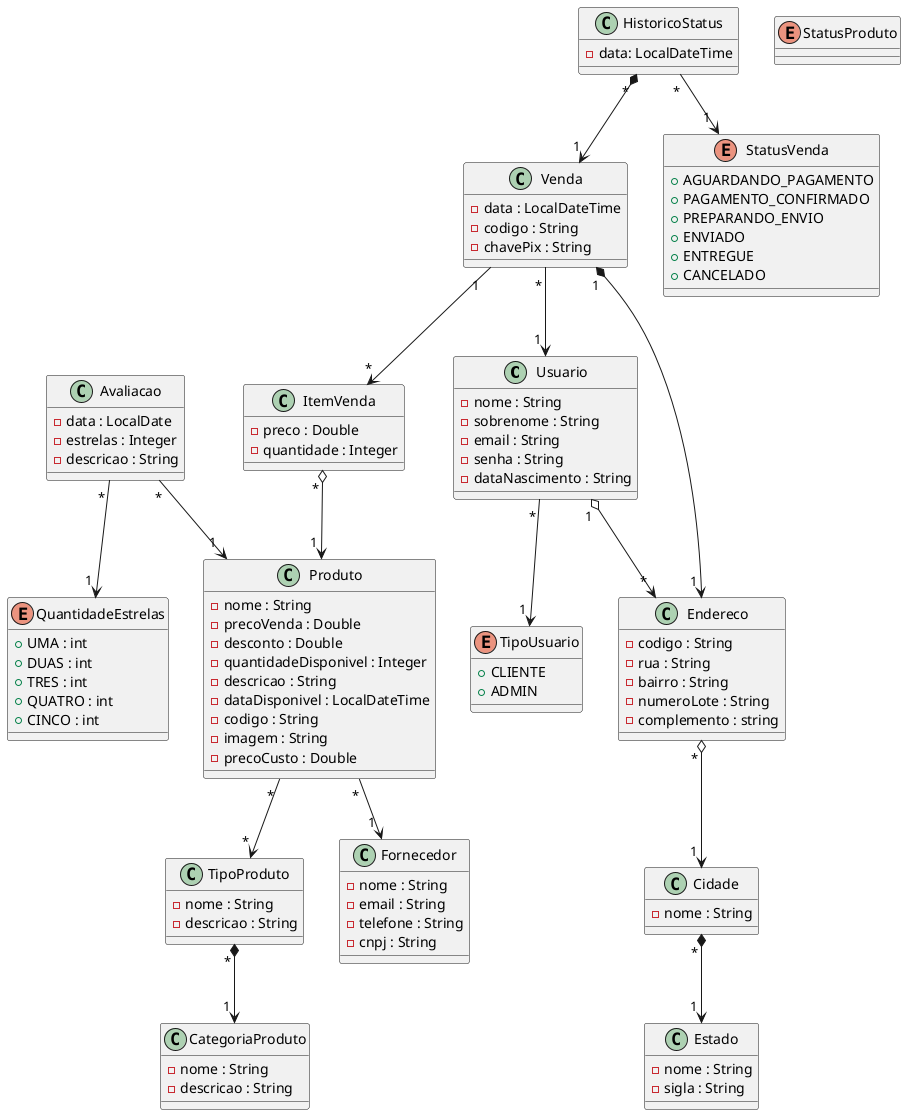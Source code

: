 @startuml TrabalhoTopicos

class Usuario {
  - nome : String
  - sobrenome : String
  - email : String
  - senha : String
  - dataNascimento : String
}

enum TipoUsuario{
  + CLIENTE
  + ADMIN
}

class Endereco {
  - codigo : String
  - rua : String
  - bairro : String
  - numeroLote : String
  - complemento : string
}

class Estado {
  - nome : String
  - sigla : String
}

class Cidade {
  - nome : String
}

class CategoriaProduto {
  - nome : String
  - descricao : String
}

class TipoProduto {
  - nome : String
  - descricao : String
}

class Produto {
  - nome : String
  - precoVenda : Double
  - desconto : Double
  - quantidadeDisponivel : Integer
  - descricao : String
  - dataDisponivel : LocalDateTime
  - codigo : String
  - imagem : String
  - precoCusto : Double
}

enum StatusProduto {
  
}


class ItemVenda {
  - preco : Double
  - quantidade : Integer
}

class Venda {
  - data : LocalDateTime
  - codigo : String
  - chavePix : String
}

class Fornecedor {
  - nome : String
  - email : String
  - telefone : String
  - cnpj : String

}

class HistoricoStatus {
  - data: LocalDateTime
}

enum StatusVenda {
  + AGUARDANDO_PAGAMENTO
  + PAGAMENTO_CONFIRMADO
  + PREPARANDO_ENVIO
  + ENVIADO
  + ENTREGUE
  + CANCELADO
}

class Avaliacao {
  - data : LocalDate
  - estrelas : Integer
  - descricao : String
}

enum QuantidadeEstrelas  {
  + UMA : int
  + DUAS : int
  + TRES : int
  + QUATRO : int
  + CINCO : int
}


Usuario " * " --> " 1 " TipoUsuario
Usuario " 1 " o--> " * " Endereco
Endereco " * " o--> " 1 " Cidade
Cidade " * " *--> " 1 " Estado

Venda " 1 " *--> " 1 " Endereco
Venda " * " --> " 1 " Usuario
Venda " 1 " --> " * " ItemVenda
ItemVenda " * " o--> " 1 " Produto
Produto " * " --> " 1 " Fornecedor
HistoricoStatus " * " *--> " 1 " Venda
HistoricoStatus " * " --> " 1 " StatusVenda

Produto " * " --> " * " TipoProduto
TipoProduto " * " *--> " 1 " CategoriaProduto

Avaliacao " * " --> " 1 " QuantidadeEstrelas
Avaliacao " * " --> " 1 " Produto

@enduml